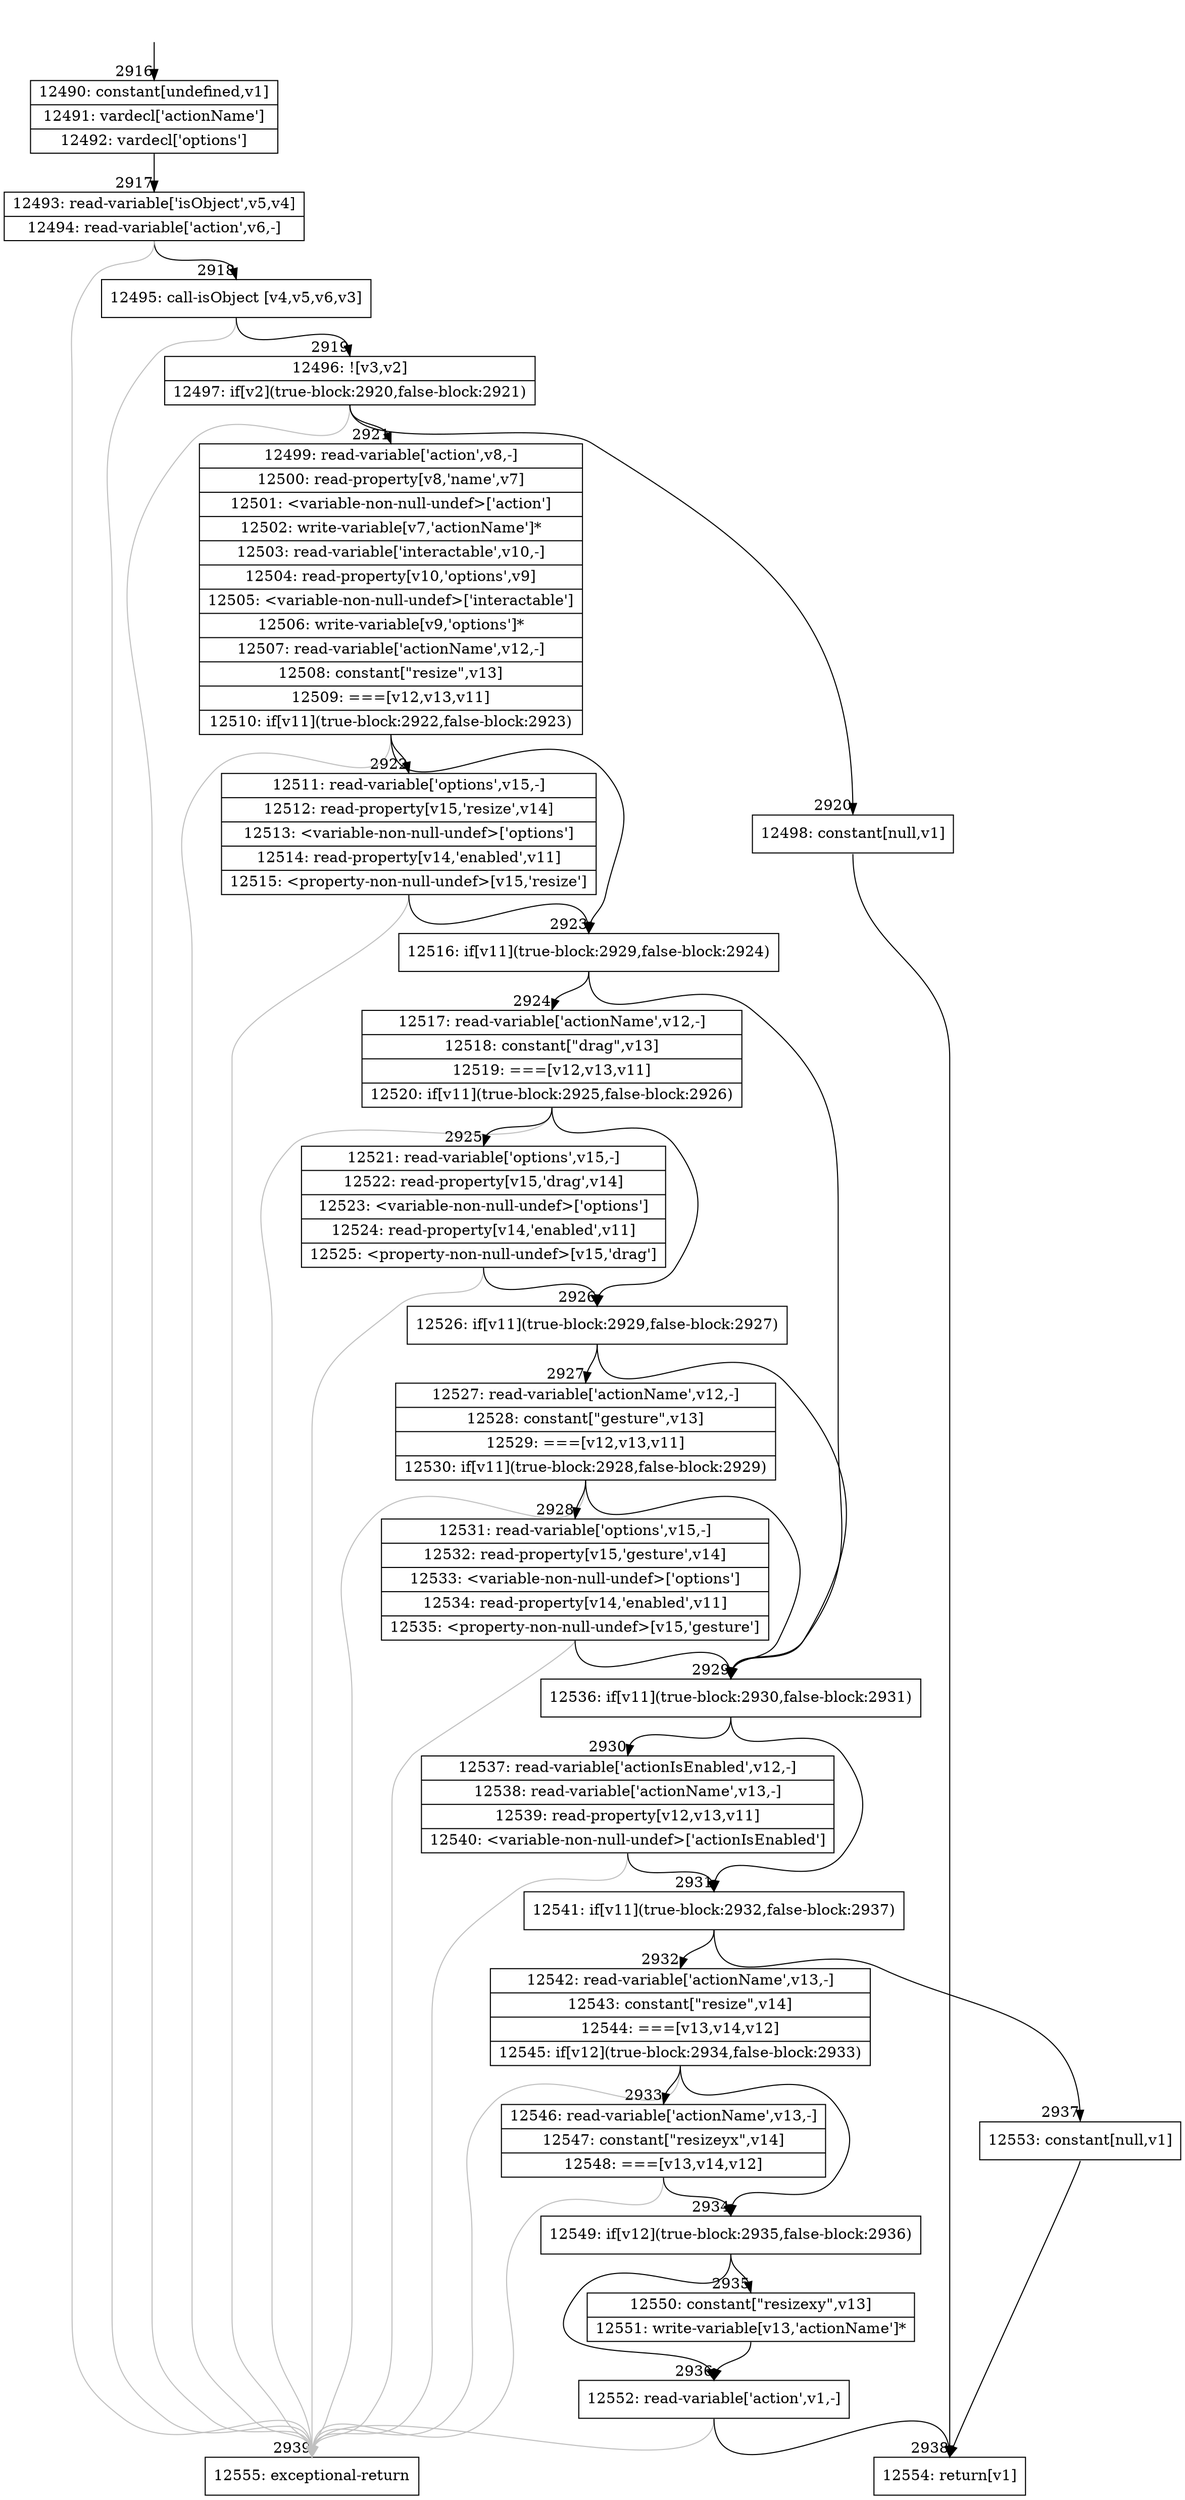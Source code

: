 digraph {
rankdir="TD"
BB_entry122[shape=none,label=""];
BB_entry122 -> BB2916 [tailport=s, headport=n, headlabel="    2916"]
BB2916 [shape=record label="{12490: constant[undefined,v1]|12491: vardecl['actionName']|12492: vardecl['options']}" ] 
BB2916 -> BB2917 [tailport=s, headport=n, headlabel="      2917"]
BB2917 [shape=record label="{12493: read-variable['isObject',v5,v4]|12494: read-variable['action',v6,-]}" ] 
BB2917 -> BB2918 [tailport=s, headport=n, headlabel="      2918"]
BB2917 -> BB2939 [tailport=s, headport=n, color=gray, headlabel="      2939"]
BB2918 [shape=record label="{12495: call-isObject [v4,v5,v6,v3]}" ] 
BB2918 -> BB2919 [tailport=s, headport=n, headlabel="      2919"]
BB2918 -> BB2939 [tailport=s, headport=n, color=gray]
BB2919 [shape=record label="{12496: ![v3,v2]|12497: if[v2](true-block:2920,false-block:2921)}" ] 
BB2919 -> BB2920 [tailport=s, headport=n, headlabel="      2920"]
BB2919 -> BB2921 [tailport=s, headport=n, headlabel="      2921"]
BB2919 -> BB2939 [tailport=s, headport=n, color=gray]
BB2920 [shape=record label="{12498: constant[null,v1]}" ] 
BB2920 -> BB2938 [tailport=s, headport=n, headlabel="      2938"]
BB2921 [shape=record label="{12499: read-variable['action',v8,-]|12500: read-property[v8,'name',v7]|12501: \<variable-non-null-undef\>['action']|12502: write-variable[v7,'actionName']*|12503: read-variable['interactable',v10,-]|12504: read-property[v10,'options',v9]|12505: \<variable-non-null-undef\>['interactable']|12506: write-variable[v9,'options']*|12507: read-variable['actionName',v12,-]|12508: constant[\"resize\",v13]|12509: ===[v12,v13,v11]|12510: if[v11](true-block:2922,false-block:2923)}" ] 
BB2921 -> BB2923 [tailport=s, headport=n, headlabel="      2923"]
BB2921 -> BB2922 [tailport=s, headport=n, headlabel="      2922"]
BB2921 -> BB2939 [tailport=s, headport=n, color=gray]
BB2922 [shape=record label="{12511: read-variable['options',v15,-]|12512: read-property[v15,'resize',v14]|12513: \<variable-non-null-undef\>['options']|12514: read-property[v14,'enabled',v11]|12515: \<property-non-null-undef\>[v15,'resize']}" ] 
BB2922 -> BB2923 [tailport=s, headport=n]
BB2922 -> BB2939 [tailport=s, headport=n, color=gray]
BB2923 [shape=record label="{12516: if[v11](true-block:2929,false-block:2924)}" ] 
BB2923 -> BB2929 [tailport=s, headport=n, headlabel="      2929"]
BB2923 -> BB2924 [tailport=s, headport=n, headlabel="      2924"]
BB2924 [shape=record label="{12517: read-variable['actionName',v12,-]|12518: constant[\"drag\",v13]|12519: ===[v12,v13,v11]|12520: if[v11](true-block:2925,false-block:2926)}" ] 
BB2924 -> BB2926 [tailport=s, headport=n, headlabel="      2926"]
BB2924 -> BB2925 [tailport=s, headport=n, headlabel="      2925"]
BB2924 -> BB2939 [tailport=s, headport=n, color=gray]
BB2925 [shape=record label="{12521: read-variable['options',v15,-]|12522: read-property[v15,'drag',v14]|12523: \<variable-non-null-undef\>['options']|12524: read-property[v14,'enabled',v11]|12525: \<property-non-null-undef\>[v15,'drag']}" ] 
BB2925 -> BB2926 [tailport=s, headport=n]
BB2925 -> BB2939 [tailport=s, headport=n, color=gray]
BB2926 [shape=record label="{12526: if[v11](true-block:2929,false-block:2927)}" ] 
BB2926 -> BB2929 [tailport=s, headport=n]
BB2926 -> BB2927 [tailport=s, headport=n, headlabel="      2927"]
BB2927 [shape=record label="{12527: read-variable['actionName',v12,-]|12528: constant[\"gesture\",v13]|12529: ===[v12,v13,v11]|12530: if[v11](true-block:2928,false-block:2929)}" ] 
BB2927 -> BB2929 [tailport=s, headport=n]
BB2927 -> BB2928 [tailport=s, headport=n, headlabel="      2928"]
BB2927 -> BB2939 [tailport=s, headport=n, color=gray]
BB2928 [shape=record label="{12531: read-variable['options',v15,-]|12532: read-property[v15,'gesture',v14]|12533: \<variable-non-null-undef\>['options']|12534: read-property[v14,'enabled',v11]|12535: \<property-non-null-undef\>[v15,'gesture']}" ] 
BB2928 -> BB2929 [tailport=s, headport=n]
BB2928 -> BB2939 [tailport=s, headport=n, color=gray]
BB2929 [shape=record label="{12536: if[v11](true-block:2930,false-block:2931)}" ] 
BB2929 -> BB2931 [tailport=s, headport=n, headlabel="      2931"]
BB2929 -> BB2930 [tailport=s, headport=n, headlabel="      2930"]
BB2930 [shape=record label="{12537: read-variable['actionIsEnabled',v12,-]|12538: read-variable['actionName',v13,-]|12539: read-property[v12,v13,v11]|12540: \<variable-non-null-undef\>['actionIsEnabled']}" ] 
BB2930 -> BB2931 [tailport=s, headport=n]
BB2930 -> BB2939 [tailport=s, headport=n, color=gray]
BB2931 [shape=record label="{12541: if[v11](true-block:2932,false-block:2937)}" ] 
BB2931 -> BB2932 [tailport=s, headport=n, headlabel="      2932"]
BB2931 -> BB2937 [tailport=s, headport=n, headlabel="      2937"]
BB2932 [shape=record label="{12542: read-variable['actionName',v13,-]|12543: constant[\"resize\",v14]|12544: ===[v13,v14,v12]|12545: if[v12](true-block:2934,false-block:2933)}" ] 
BB2932 -> BB2934 [tailport=s, headport=n, headlabel="      2934"]
BB2932 -> BB2933 [tailport=s, headport=n, headlabel="      2933"]
BB2932 -> BB2939 [tailport=s, headport=n, color=gray]
BB2933 [shape=record label="{12546: read-variable['actionName',v13,-]|12547: constant[\"resizeyx\",v14]|12548: ===[v13,v14,v12]}" ] 
BB2933 -> BB2934 [tailport=s, headport=n]
BB2933 -> BB2939 [tailport=s, headport=n, color=gray]
BB2934 [shape=record label="{12549: if[v12](true-block:2935,false-block:2936)}" ] 
BB2934 -> BB2935 [tailport=s, headport=n, headlabel="      2935"]
BB2934 -> BB2936 [tailport=s, headport=n, headlabel="      2936"]
BB2935 [shape=record label="{12550: constant[\"resizexy\",v13]|12551: write-variable[v13,'actionName']*}" ] 
BB2935 -> BB2936 [tailport=s, headport=n]
BB2936 [shape=record label="{12552: read-variable['action',v1,-]}" ] 
BB2936 -> BB2938 [tailport=s, headport=n]
BB2936 -> BB2939 [tailport=s, headport=n, color=gray]
BB2937 [shape=record label="{12553: constant[null,v1]}" ] 
BB2937 -> BB2938 [tailport=s, headport=n]
BB2938 [shape=record label="{12554: return[v1]}" ] 
BB2939 [shape=record label="{12555: exceptional-return}" ] 
//#$~ 3693
}
